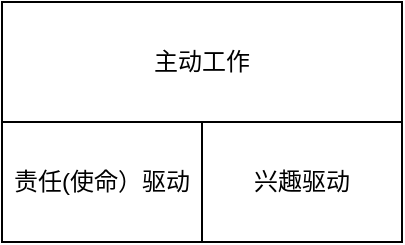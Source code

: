<mxfile version="14.5.3" type="github">
  <diagram id="_O1BygHyYdGKr-Ee-RdH" name="第 1 页">
    <mxGraphModel dx="1022" dy="469" grid="1" gridSize="10" guides="1" tooltips="1" connect="1" arrows="1" fold="1" page="1" pageScale="1" pageWidth="827" pageHeight="1169" math="0" shadow="0">
      <root>
        <mxCell id="0" />
        <mxCell id="1" parent="0" />
        <mxCell id="Dic2urEMfN70MaVY5wgz-1" value="主动工作" style="rounded=0;whiteSpace=wrap;html=1;" vertex="1" parent="1">
          <mxGeometry x="270" y="140" width="200" height="60" as="geometry" />
        </mxCell>
        <mxCell id="Dic2urEMfN70MaVY5wgz-2" value="责任(使命）驱动" style="rounded=0;whiteSpace=wrap;html=1;" vertex="1" parent="1">
          <mxGeometry x="270" y="200" width="100" height="60" as="geometry" />
        </mxCell>
        <mxCell id="Dic2urEMfN70MaVY5wgz-3" value="兴趣驱动" style="rounded=0;whiteSpace=wrap;html=1;" vertex="1" parent="1">
          <mxGeometry x="370" y="200" width="100" height="60" as="geometry" />
        </mxCell>
      </root>
    </mxGraphModel>
  </diagram>
</mxfile>

